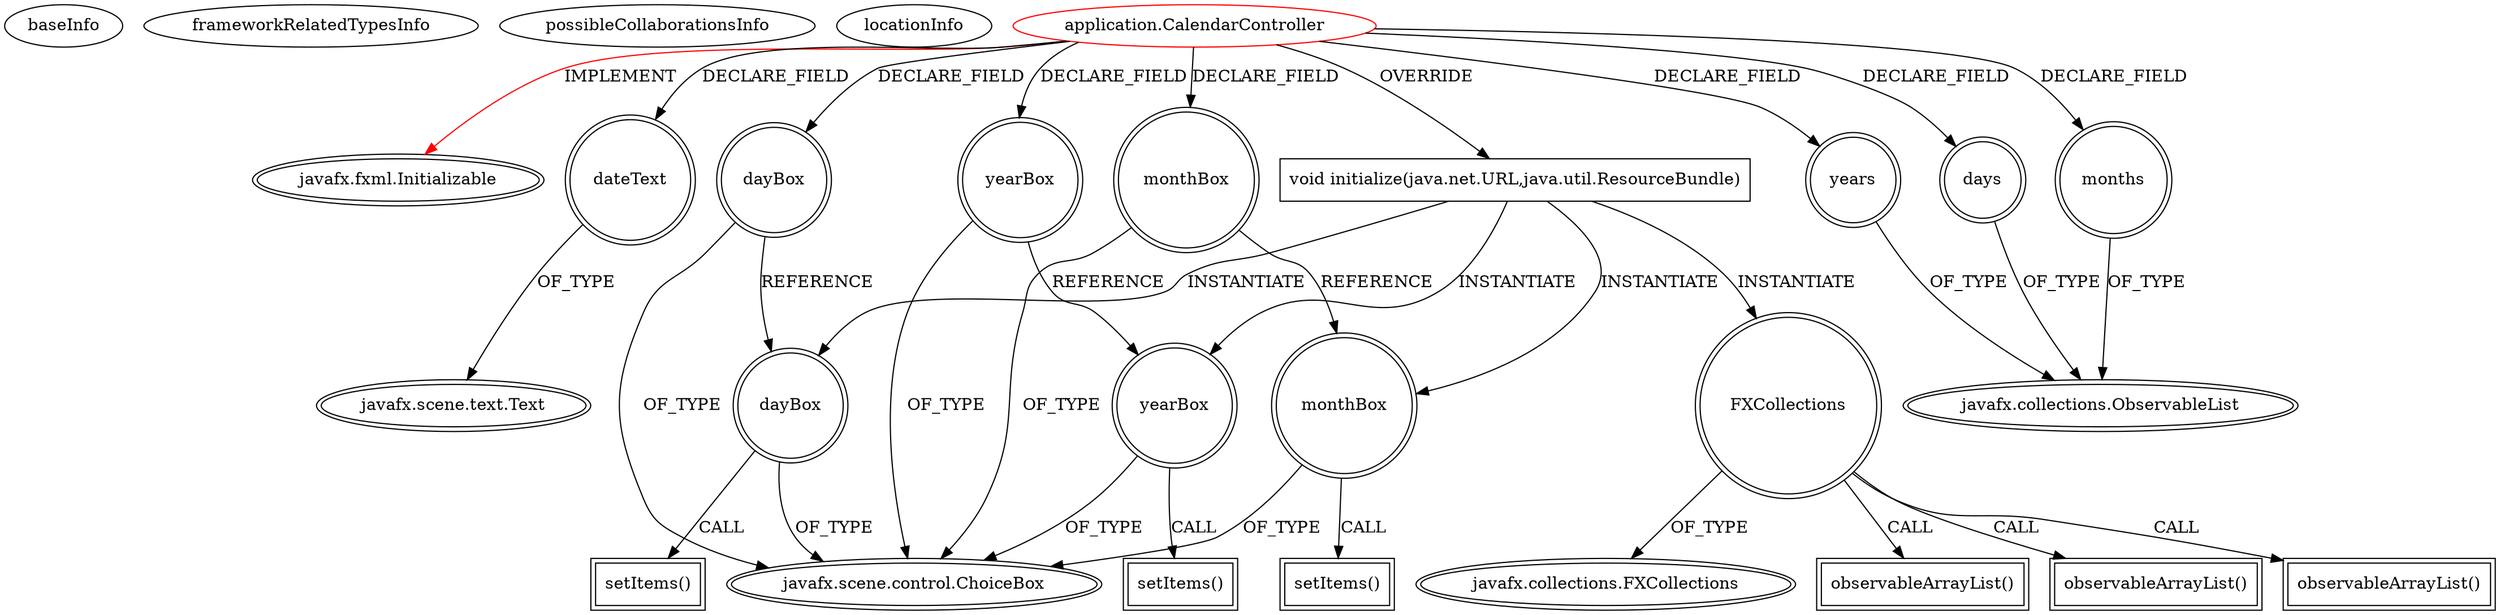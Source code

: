 digraph {
baseInfo[graphId=2591,category="extension_graph",isAnonymous=false,possibleRelation=false]
frameworkRelatedTypesInfo[0="javafx.fxml.Initializable"]
possibleCollaborationsInfo[]
locationInfo[projectName="ducknoise-TTI-Scanner",filePath="/ducknoise-TTI-Scanner/TTI-Scanner-master/TTI_Scanner/src/application/CalendarController.java",contextSignature="CalendarController",graphId="2591"]
0[label="application.CalendarController",vertexType="ROOT_CLIENT_CLASS_DECLARATION",isFrameworkType=false,color=red]
1[label="javafx.fxml.Initializable",vertexType="FRAMEWORK_INTERFACE_TYPE",isFrameworkType=true,peripheries=2]
2[label="dateText",vertexType="FIELD_DECLARATION",isFrameworkType=true,peripheries=2,shape=circle]
3[label="javafx.scene.text.Text",vertexType="FRAMEWORK_CLASS_TYPE",isFrameworkType=true,peripheries=2]
4[label="dayBox",vertexType="FIELD_DECLARATION",isFrameworkType=true,peripheries=2,shape=circle]
5[label="javafx.scene.control.ChoiceBox",vertexType="FRAMEWORK_CLASS_TYPE",isFrameworkType=true,peripheries=2]
6[label="days",vertexType="FIELD_DECLARATION",isFrameworkType=true,peripheries=2,shape=circle]
7[label="javafx.collections.ObservableList",vertexType="FRAMEWORK_INTERFACE_TYPE",isFrameworkType=true,peripheries=2]
8[label="monthBox",vertexType="FIELD_DECLARATION",isFrameworkType=true,peripheries=2,shape=circle]
10[label="months",vertexType="FIELD_DECLARATION",isFrameworkType=true,peripheries=2,shape=circle]
12[label="yearBox",vertexType="FIELD_DECLARATION",isFrameworkType=true,peripheries=2,shape=circle]
14[label="years",vertexType="FIELD_DECLARATION",isFrameworkType=true,peripheries=2,shape=circle]
16[label="void initialize(java.net.URL,java.util.ResourceBundle)",vertexType="OVERRIDING_METHOD_DECLARATION",isFrameworkType=false,shape=box]
17[label="FXCollections",vertexType="VARIABLE_EXPRESION",isFrameworkType=true,peripheries=2,shape=circle]
19[label="javafx.collections.FXCollections",vertexType="FRAMEWORK_CLASS_TYPE",isFrameworkType=true,peripheries=2]
18[label="observableArrayList()",vertexType="INSIDE_CALL",isFrameworkType=true,peripheries=2,shape=box]
21[label="observableArrayList()",vertexType="INSIDE_CALL",isFrameworkType=true,peripheries=2,shape=box]
23[label="observableArrayList()",vertexType="INSIDE_CALL",isFrameworkType=true,peripheries=2,shape=box]
24[label="monthBox",vertexType="VARIABLE_EXPRESION",isFrameworkType=true,peripheries=2,shape=circle]
25[label="setItems()",vertexType="INSIDE_CALL",isFrameworkType=true,peripheries=2,shape=box]
27[label="dayBox",vertexType="VARIABLE_EXPRESION",isFrameworkType=true,peripheries=2,shape=circle]
28[label="setItems()",vertexType="INSIDE_CALL",isFrameworkType=true,peripheries=2,shape=box]
30[label="yearBox",vertexType="VARIABLE_EXPRESION",isFrameworkType=true,peripheries=2,shape=circle]
31[label="setItems()",vertexType="INSIDE_CALL",isFrameworkType=true,peripheries=2,shape=box]
0->1[label="IMPLEMENT",color=red]
0->2[label="DECLARE_FIELD"]
2->3[label="OF_TYPE"]
0->4[label="DECLARE_FIELD"]
4->5[label="OF_TYPE"]
0->6[label="DECLARE_FIELD"]
6->7[label="OF_TYPE"]
0->8[label="DECLARE_FIELD"]
8->5[label="OF_TYPE"]
0->10[label="DECLARE_FIELD"]
10->7[label="OF_TYPE"]
0->12[label="DECLARE_FIELD"]
12->5[label="OF_TYPE"]
0->14[label="DECLARE_FIELD"]
14->7[label="OF_TYPE"]
0->16[label="OVERRIDE"]
16->17[label="INSTANTIATE"]
17->19[label="OF_TYPE"]
17->18[label="CALL"]
17->21[label="CALL"]
17->23[label="CALL"]
16->24[label="INSTANTIATE"]
8->24[label="REFERENCE"]
24->5[label="OF_TYPE"]
24->25[label="CALL"]
16->27[label="INSTANTIATE"]
4->27[label="REFERENCE"]
27->5[label="OF_TYPE"]
27->28[label="CALL"]
16->30[label="INSTANTIATE"]
12->30[label="REFERENCE"]
30->5[label="OF_TYPE"]
30->31[label="CALL"]
}
